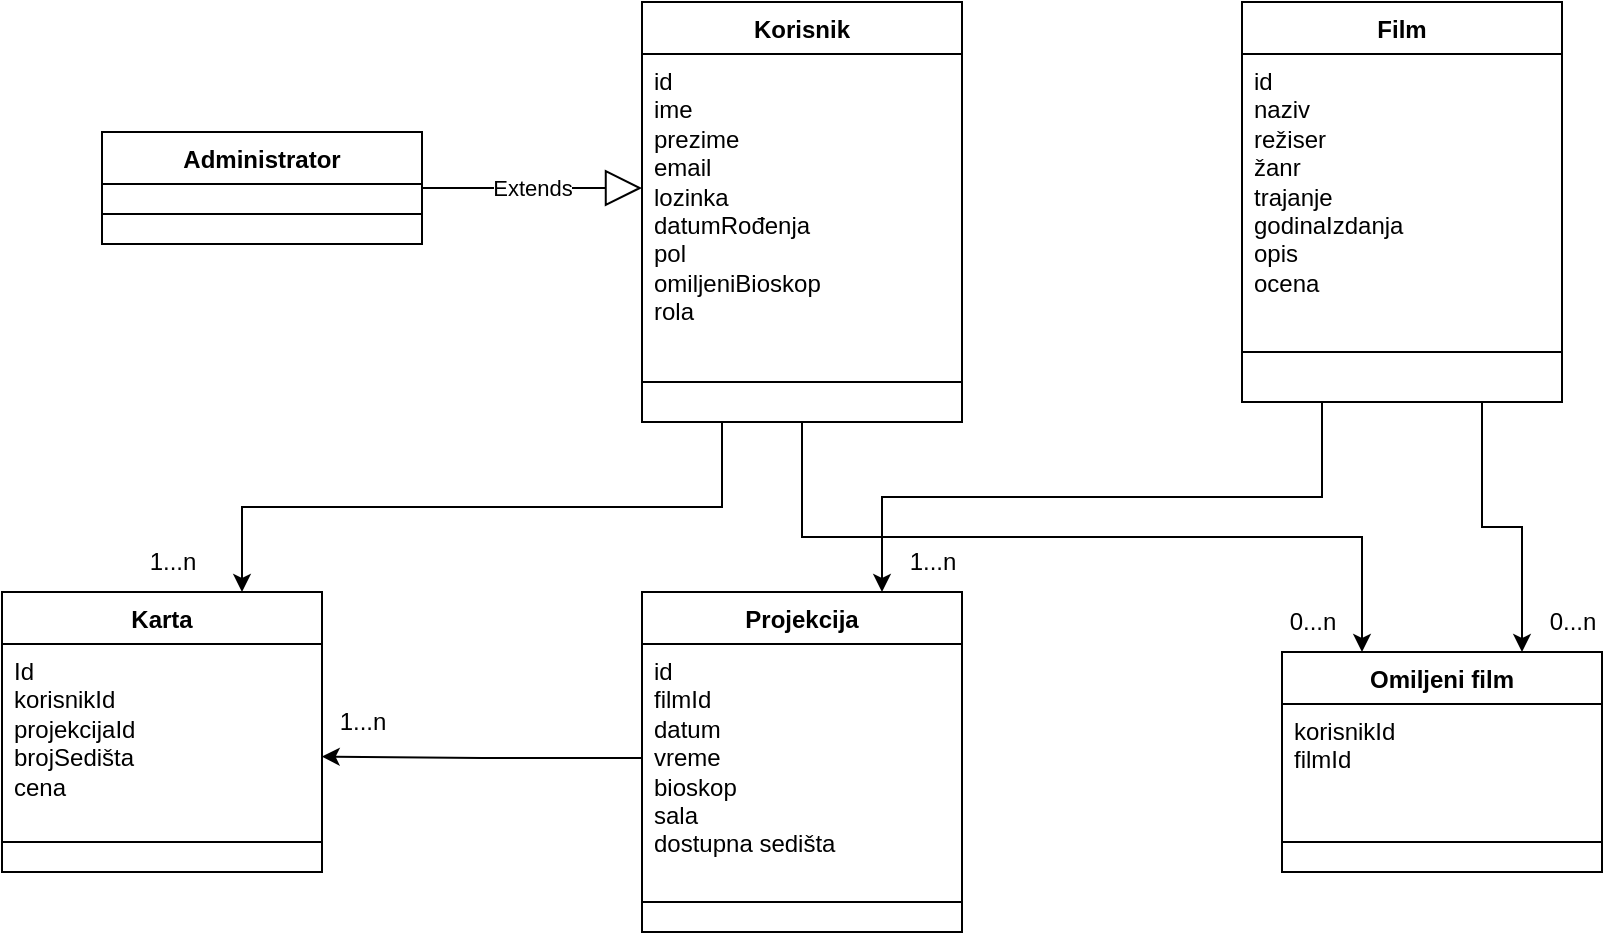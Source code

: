 <mxfile version="25.0.3">
  <diagram name="Page-1" id="_79C6hcb5aNwDmNduT1H">
    <mxGraphModel dx="1877" dy="565" grid="1" gridSize="10" guides="1" tooltips="1" connect="1" arrows="1" fold="1" page="1" pageScale="1" pageWidth="827" pageHeight="1169" math="0" shadow="0">
      <root>
        <mxCell id="0" />
        <mxCell id="1" parent="0" />
        <mxCell id="Jab9HYbwc66JqkoyNNPi-33" style="edgeStyle=orthogonalEdgeStyle;rounded=0;orthogonalLoop=1;jettySize=auto;html=1;exitX=0.25;exitY=1;exitDx=0;exitDy=0;entryX=0.75;entryY=0;entryDx=0;entryDy=0;" parent="1" source="Jab9HYbwc66JqkoyNNPi-1" target="Jab9HYbwc66JqkoyNNPi-12" edge="1">
          <mxGeometry relative="1" as="geometry" />
        </mxCell>
        <mxCell id="Jab9HYbwc66JqkoyNNPi-37" style="edgeStyle=orthogonalEdgeStyle;rounded=0;orthogonalLoop=1;jettySize=auto;html=1;exitX=0.5;exitY=1;exitDx=0;exitDy=0;entryX=0.25;entryY=0;entryDx=0;entryDy=0;" parent="1" source="Jab9HYbwc66JqkoyNNPi-1" target="Jab9HYbwc66JqkoyNNPi-16" edge="1">
          <mxGeometry relative="1" as="geometry" />
        </mxCell>
        <mxCell id="Jab9HYbwc66JqkoyNNPi-1" value="Korisnik" style="swimlane;fontStyle=1;align=center;verticalAlign=top;childLayout=stackLayout;horizontal=1;startSize=26;horizontalStack=0;resizeParent=1;resizeParentMax=0;resizeLast=0;collapsible=1;marginBottom=0;whiteSpace=wrap;html=1;" parent="1" vertex="1">
          <mxGeometry x="-410" y="65" width="160" height="210" as="geometry" />
        </mxCell>
        <mxCell id="Jab9HYbwc66JqkoyNNPi-2" value="id&lt;div&gt;ime&lt;br&gt;&lt;div&gt;&lt;div&gt;prezime&lt;/div&gt;&lt;div&gt;email&lt;/div&gt;&lt;div&gt;lozinka&lt;/div&gt;&lt;div&gt;datumRođenja&lt;/div&gt;&lt;div&gt;pol&lt;/div&gt;&lt;div&gt;omiljeniBioskop&lt;/div&gt;&lt;div&gt;rola&lt;/div&gt;&lt;div&gt;&lt;br&gt;&lt;/div&gt;&lt;div&gt;&lt;br&gt;&lt;/div&gt;&lt;/div&gt;&lt;/div&gt;" style="text;strokeColor=none;fillColor=none;align=left;verticalAlign=top;spacingLeft=4;spacingRight=4;overflow=hidden;rotatable=0;points=[[0,0.5],[1,0.5]];portConstraint=eastwest;whiteSpace=wrap;html=1;" parent="Jab9HYbwc66JqkoyNNPi-1" vertex="1">
          <mxGeometry y="26" width="160" height="144" as="geometry" />
        </mxCell>
        <mxCell id="Jab9HYbwc66JqkoyNNPi-3" value="" style="line;strokeWidth=1;fillColor=none;align=left;verticalAlign=middle;spacingTop=-1;spacingLeft=3;spacingRight=3;rotatable=0;labelPosition=right;points=[];portConstraint=eastwest;strokeColor=inherit;" parent="Jab9HYbwc66JqkoyNNPi-1" vertex="1">
          <mxGeometry y="170" width="160" height="40" as="geometry" />
        </mxCell>
        <mxCell id="Jab9HYbwc66JqkoyNNPi-34" style="edgeStyle=orthogonalEdgeStyle;rounded=0;orthogonalLoop=1;jettySize=auto;html=1;exitX=0.25;exitY=1;exitDx=0;exitDy=0;entryX=0.75;entryY=0;entryDx=0;entryDy=0;" parent="1" source="Jab9HYbwc66JqkoyNNPi-6" target="Jab9HYbwc66JqkoyNNPi-9" edge="1">
          <mxGeometry relative="1" as="geometry" />
        </mxCell>
        <mxCell id="nI1FWuAsT3KNXrNhRNAx-1" style="edgeStyle=orthogonalEdgeStyle;rounded=0;orthogonalLoop=1;jettySize=auto;html=1;exitX=0.75;exitY=1;exitDx=0;exitDy=0;entryX=0.75;entryY=0;entryDx=0;entryDy=0;" edge="1" parent="1" source="Jab9HYbwc66JqkoyNNPi-6" target="Jab9HYbwc66JqkoyNNPi-16">
          <mxGeometry relative="1" as="geometry" />
        </mxCell>
        <mxCell id="Jab9HYbwc66JqkoyNNPi-6" value="Film" style="swimlane;fontStyle=1;align=center;verticalAlign=top;childLayout=stackLayout;horizontal=1;startSize=26;horizontalStack=0;resizeParent=1;resizeParentMax=0;resizeLast=0;collapsible=1;marginBottom=0;whiteSpace=wrap;html=1;" parent="1" vertex="1">
          <mxGeometry x="-110" y="65" width="160" height="200" as="geometry" />
        </mxCell>
        <mxCell id="Jab9HYbwc66JqkoyNNPi-7" value="id&lt;div&gt;naziv&lt;br&gt;&lt;div&gt;&lt;div&gt;režiser&lt;/div&gt;&lt;div&gt;žanr&lt;/div&gt;&lt;div&gt;trajanje&lt;/div&gt;&lt;div&gt;godinaIzdanja&lt;/div&gt;&lt;div&gt;opis&lt;/div&gt;&lt;div&gt;ocena&lt;/div&gt;&lt;div&gt;&lt;br&gt;&lt;/div&gt;&lt;div&gt;&lt;br&gt;&lt;/div&gt;&lt;/div&gt;&lt;/div&gt;" style="text;strokeColor=none;fillColor=none;align=left;verticalAlign=top;spacingLeft=4;spacingRight=4;overflow=hidden;rotatable=0;points=[[0,0.5],[1,0.5]];portConstraint=eastwest;whiteSpace=wrap;html=1;" parent="Jab9HYbwc66JqkoyNNPi-6" vertex="1">
          <mxGeometry y="26" width="160" height="124" as="geometry" />
        </mxCell>
        <mxCell id="Jab9HYbwc66JqkoyNNPi-8" value="" style="line;strokeWidth=1;fillColor=none;align=left;verticalAlign=middle;spacingTop=-1;spacingLeft=3;spacingRight=3;rotatable=0;labelPosition=right;points=[];portConstraint=eastwest;strokeColor=inherit;" parent="Jab9HYbwc66JqkoyNNPi-6" vertex="1">
          <mxGeometry y="150" width="160" height="50" as="geometry" />
        </mxCell>
        <mxCell id="Jab9HYbwc66JqkoyNNPi-9" value="Projekcija" style="swimlane;fontStyle=1;align=center;verticalAlign=top;childLayout=stackLayout;horizontal=1;startSize=26;horizontalStack=0;resizeParent=1;resizeParentMax=0;resizeLast=0;collapsible=1;marginBottom=0;whiteSpace=wrap;html=1;" parent="1" vertex="1">
          <mxGeometry x="-410" y="360" width="160" height="170" as="geometry" />
        </mxCell>
        <mxCell id="Jab9HYbwc66JqkoyNNPi-10" value="&lt;div&gt;&lt;div&gt;&lt;div&gt;id&lt;/div&gt;&lt;/div&gt;&lt;/div&gt;&lt;div&gt;filmId&lt;/div&gt;&lt;div&gt;datum&lt;/div&gt;&lt;div&gt;vreme&lt;/div&gt;&lt;div&gt;bioskop&lt;/div&gt;&lt;div&gt;sala&lt;/div&gt;&lt;div&gt;dostupna sedišta&lt;/div&gt;&lt;div&gt;&lt;br&gt;&lt;/div&gt;" style="text;strokeColor=none;fillColor=none;align=left;verticalAlign=top;spacingLeft=4;spacingRight=4;overflow=hidden;rotatable=0;points=[[0,0.5],[1,0.5]];portConstraint=eastwest;whiteSpace=wrap;html=1;" parent="Jab9HYbwc66JqkoyNNPi-9" vertex="1">
          <mxGeometry y="26" width="160" height="114" as="geometry" />
        </mxCell>
        <mxCell id="Jab9HYbwc66JqkoyNNPi-11" value="" style="line;strokeWidth=1;fillColor=none;align=left;verticalAlign=middle;spacingTop=-1;spacingLeft=3;spacingRight=3;rotatable=0;labelPosition=right;points=[];portConstraint=eastwest;strokeColor=inherit;" parent="Jab9HYbwc66JqkoyNNPi-9" vertex="1">
          <mxGeometry y="140" width="160" height="30" as="geometry" />
        </mxCell>
        <mxCell id="Jab9HYbwc66JqkoyNNPi-12" value="Karta" style="swimlane;fontStyle=1;align=center;verticalAlign=top;childLayout=stackLayout;horizontal=1;startSize=26;horizontalStack=0;resizeParent=1;resizeParentMax=0;resizeLast=0;collapsible=1;marginBottom=0;whiteSpace=wrap;html=1;" parent="1" vertex="1">
          <mxGeometry x="-730" y="360" width="160" height="140" as="geometry" />
        </mxCell>
        <mxCell id="Jab9HYbwc66JqkoyNNPi-13" value="&lt;div&gt;&lt;div&gt;&lt;div&gt;Id&lt;/div&gt;&lt;/div&gt;&lt;/div&gt;&lt;div&gt;korisnikId&lt;/div&gt;&lt;div&gt;projekcijaId&lt;/div&gt;&lt;div&gt;brojSedišta&lt;/div&gt;&lt;div&gt;cena&lt;/div&gt;" style="text;strokeColor=none;fillColor=none;align=left;verticalAlign=top;spacingLeft=4;spacingRight=4;overflow=hidden;rotatable=0;points=[[0,0.5],[1,0.5]];portConstraint=eastwest;whiteSpace=wrap;html=1;" parent="Jab9HYbwc66JqkoyNNPi-12" vertex="1">
          <mxGeometry y="26" width="160" height="84" as="geometry" />
        </mxCell>
        <mxCell id="Jab9HYbwc66JqkoyNNPi-14" value="" style="line;strokeWidth=1;fillColor=none;align=left;verticalAlign=middle;spacingTop=-1;spacingLeft=3;spacingRight=3;rotatable=0;labelPosition=right;points=[];portConstraint=eastwest;strokeColor=inherit;" parent="Jab9HYbwc66JqkoyNNPi-12" vertex="1">
          <mxGeometry y="110" width="160" height="30" as="geometry" />
        </mxCell>
        <mxCell id="Jab9HYbwc66JqkoyNNPi-16" value="Omiljeni film" style="swimlane;fontStyle=1;align=center;verticalAlign=top;childLayout=stackLayout;horizontal=1;startSize=26;horizontalStack=0;resizeParent=1;resizeParentMax=0;resizeLast=0;collapsible=1;marginBottom=0;whiteSpace=wrap;html=1;" parent="1" vertex="1">
          <mxGeometry x="-90" y="390" width="160" height="110" as="geometry" />
        </mxCell>
        <mxCell id="Jab9HYbwc66JqkoyNNPi-17" value="&lt;div&gt;korisnikId&lt;/div&gt;&lt;div&gt;filmId&lt;/div&gt;" style="text;strokeColor=none;fillColor=none;align=left;verticalAlign=top;spacingLeft=4;spacingRight=4;overflow=hidden;rotatable=0;points=[[0,0.5],[1,0.5]];portConstraint=eastwest;whiteSpace=wrap;html=1;" parent="Jab9HYbwc66JqkoyNNPi-16" vertex="1">
          <mxGeometry y="26" width="160" height="54" as="geometry" />
        </mxCell>
        <mxCell id="Jab9HYbwc66JqkoyNNPi-18" value="" style="line;strokeWidth=1;fillColor=none;align=left;verticalAlign=middle;spacingTop=-1;spacingLeft=3;spacingRight=3;rotatable=0;labelPosition=right;points=[];portConstraint=eastwest;strokeColor=inherit;" parent="Jab9HYbwc66JqkoyNNPi-16" vertex="1">
          <mxGeometry y="80" width="160" height="30" as="geometry" />
        </mxCell>
        <mxCell id="Jab9HYbwc66JqkoyNNPi-19" value="Administrator" style="swimlane;fontStyle=1;align=center;verticalAlign=top;childLayout=stackLayout;horizontal=1;startSize=26;horizontalStack=0;resizeParent=1;resizeParentMax=0;resizeLast=0;collapsible=1;marginBottom=0;whiteSpace=wrap;html=1;" parent="1" vertex="1">
          <mxGeometry x="-680" y="130" width="160" height="56" as="geometry" />
        </mxCell>
        <mxCell id="Jab9HYbwc66JqkoyNNPi-21" value="" style="line;strokeWidth=1;fillColor=none;align=left;verticalAlign=middle;spacingTop=-1;spacingLeft=3;spacingRight=3;rotatable=0;labelPosition=right;points=[];portConstraint=eastwest;strokeColor=inherit;" parent="Jab9HYbwc66JqkoyNNPi-19" vertex="1">
          <mxGeometry y="26" width="160" height="30" as="geometry" />
        </mxCell>
        <mxCell id="Jab9HYbwc66JqkoyNNPi-26" value="1...n" style="text;html=1;align=center;verticalAlign=middle;resizable=0;points=[];autosize=1;strokeColor=none;fillColor=none;" parent="1" vertex="1">
          <mxGeometry x="-670" y="330" width="50" height="30" as="geometry" />
        </mxCell>
        <mxCell id="Jab9HYbwc66JqkoyNNPi-28" value="1...n" style="text;html=1;align=center;verticalAlign=middle;resizable=0;points=[];autosize=1;strokeColor=none;fillColor=none;" parent="1" vertex="1">
          <mxGeometry x="-290" y="330" width="50" height="30" as="geometry" />
        </mxCell>
        <mxCell id="Jab9HYbwc66JqkoyNNPi-30" value="1...n" style="text;html=1;align=center;verticalAlign=middle;resizable=0;points=[];autosize=1;strokeColor=none;fillColor=none;" parent="1" vertex="1">
          <mxGeometry x="-575" y="410" width="50" height="30" as="geometry" />
        </mxCell>
        <mxCell id="Jab9HYbwc66JqkoyNNPi-35" style="edgeStyle=orthogonalEdgeStyle;rounded=0;orthogonalLoop=1;jettySize=auto;html=1;exitX=0;exitY=0.5;exitDx=0;exitDy=0;entryX=0.999;entryY=0.67;entryDx=0;entryDy=0;entryPerimeter=0;" parent="1" source="Jab9HYbwc66JqkoyNNPi-10" target="Jab9HYbwc66JqkoyNNPi-13" edge="1">
          <mxGeometry relative="1" as="geometry" />
        </mxCell>
        <mxCell id="Jab9HYbwc66JqkoyNNPi-38" value="0...n" style="text;html=1;align=center;verticalAlign=middle;resizable=0;points=[];autosize=1;strokeColor=none;fillColor=none;" parent="1" vertex="1">
          <mxGeometry x="-100" y="360" width="50" height="30" as="geometry" />
        </mxCell>
        <mxCell id="Jab9HYbwc66JqkoyNNPi-39" value="Extends" style="endArrow=block;endSize=16;endFill=0;html=1;rounded=0;exitX=1;exitY=0.5;exitDx=0;exitDy=0;" parent="1" source="Jab9HYbwc66JqkoyNNPi-19" edge="1">
          <mxGeometry width="160" relative="1" as="geometry">
            <mxPoint x="-510" y="230" as="sourcePoint" />
            <mxPoint x="-410" y="158" as="targetPoint" />
          </mxGeometry>
        </mxCell>
        <mxCell id="nI1FWuAsT3KNXrNhRNAx-2" value="0...n" style="text;html=1;align=center;verticalAlign=middle;resizable=0;points=[];autosize=1;strokeColor=none;fillColor=none;" vertex="1" parent="1">
          <mxGeometry x="30" y="360" width="50" height="30" as="geometry" />
        </mxCell>
      </root>
    </mxGraphModel>
  </diagram>
</mxfile>
